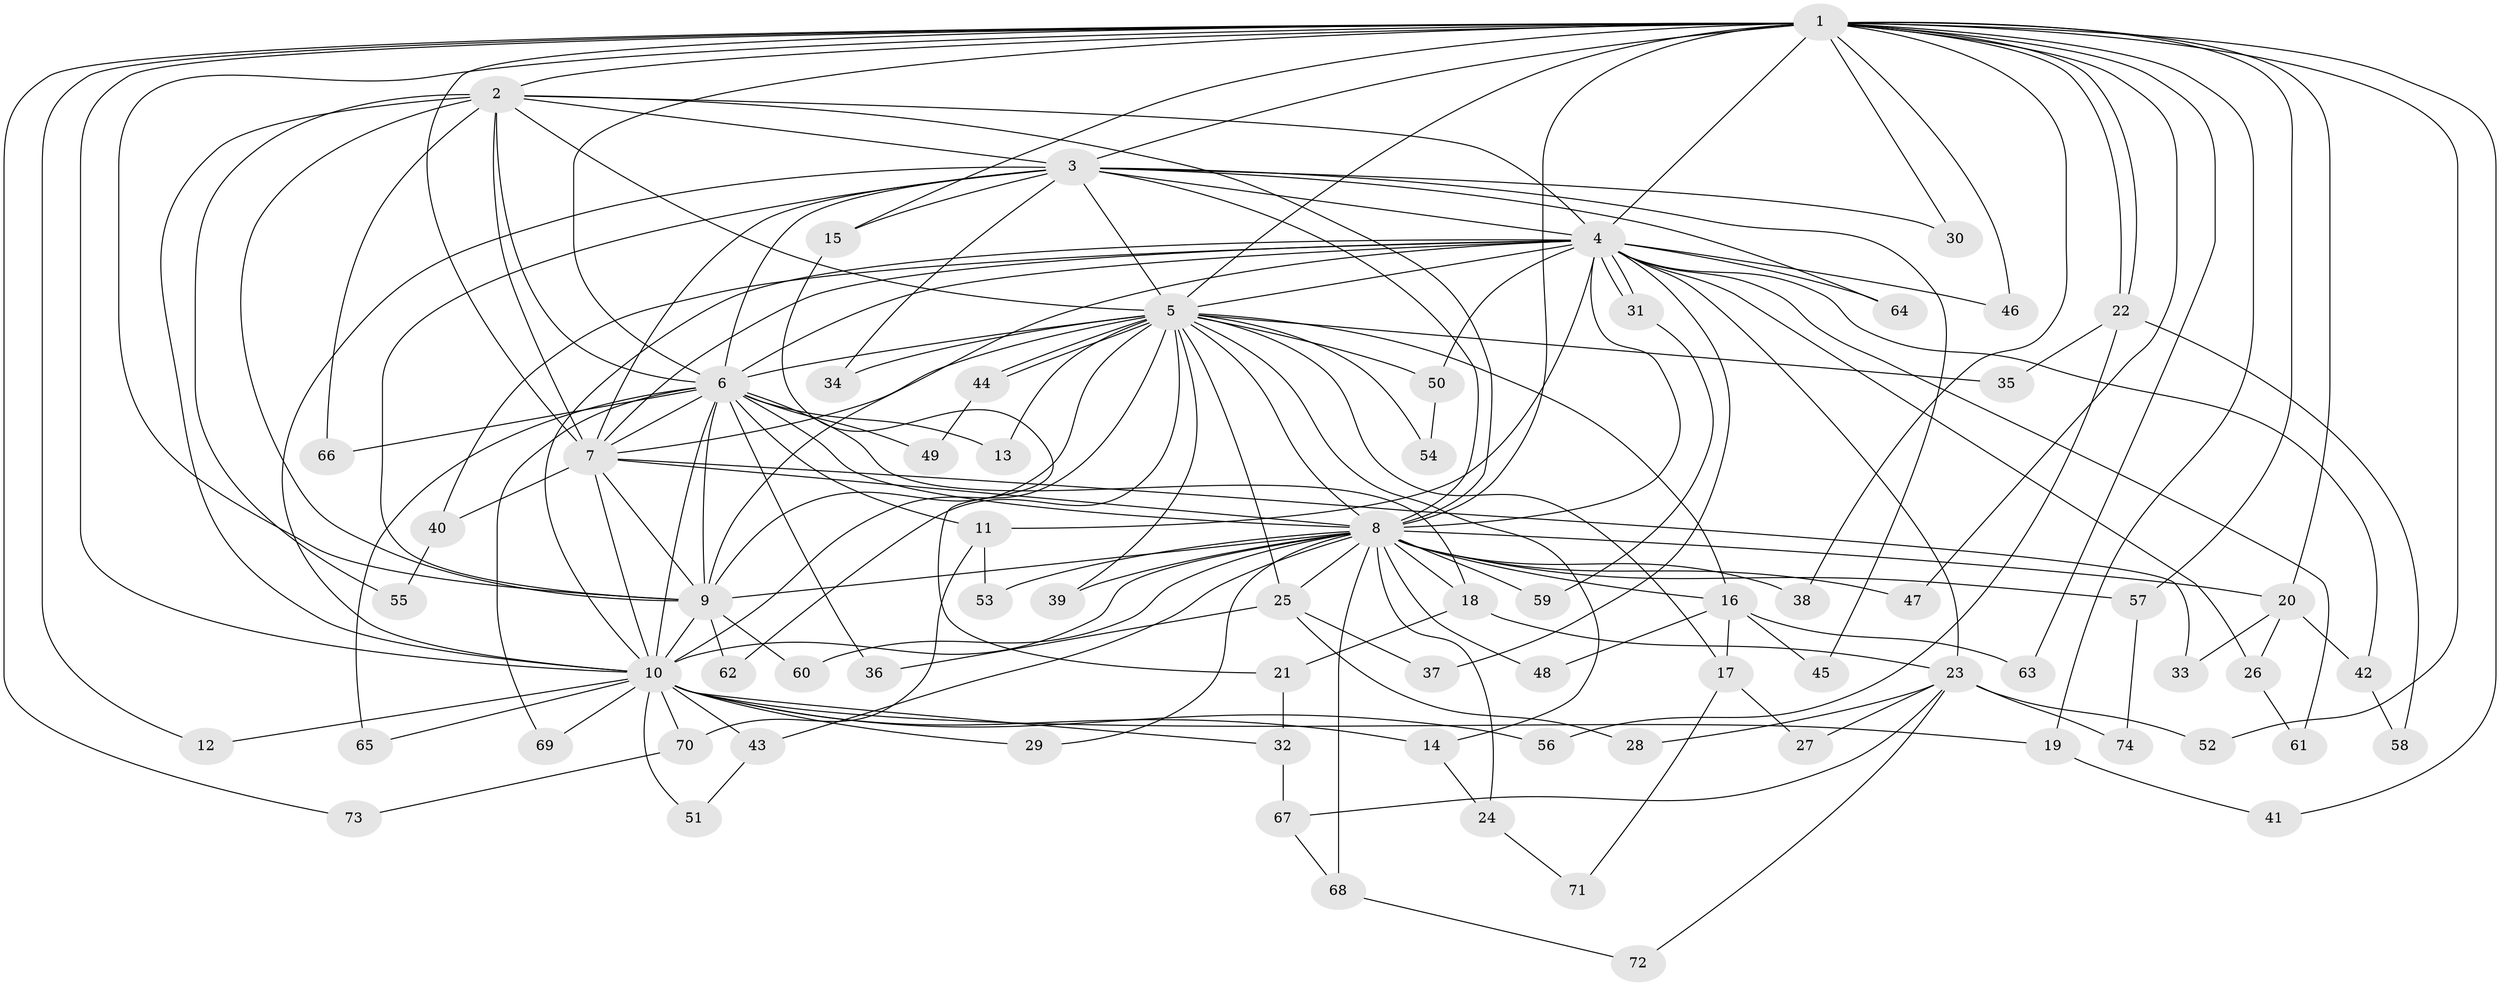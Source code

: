// Generated by graph-tools (version 1.1) at 2025/49/03/09/25 03:49:34]
// undirected, 74 vertices, 173 edges
graph export_dot {
graph [start="1"]
  node [color=gray90,style=filled];
  1;
  2;
  3;
  4;
  5;
  6;
  7;
  8;
  9;
  10;
  11;
  12;
  13;
  14;
  15;
  16;
  17;
  18;
  19;
  20;
  21;
  22;
  23;
  24;
  25;
  26;
  27;
  28;
  29;
  30;
  31;
  32;
  33;
  34;
  35;
  36;
  37;
  38;
  39;
  40;
  41;
  42;
  43;
  44;
  45;
  46;
  47;
  48;
  49;
  50;
  51;
  52;
  53;
  54;
  55;
  56;
  57;
  58;
  59;
  60;
  61;
  62;
  63;
  64;
  65;
  66;
  67;
  68;
  69;
  70;
  71;
  72;
  73;
  74;
  1 -- 2;
  1 -- 3;
  1 -- 4;
  1 -- 5;
  1 -- 6;
  1 -- 7;
  1 -- 8;
  1 -- 9;
  1 -- 10;
  1 -- 12;
  1 -- 15;
  1 -- 19;
  1 -- 20;
  1 -- 22;
  1 -- 22;
  1 -- 30;
  1 -- 38;
  1 -- 41;
  1 -- 46;
  1 -- 47;
  1 -- 52;
  1 -- 57;
  1 -- 63;
  1 -- 73;
  2 -- 3;
  2 -- 4;
  2 -- 5;
  2 -- 6;
  2 -- 7;
  2 -- 8;
  2 -- 9;
  2 -- 10;
  2 -- 55;
  2 -- 66;
  3 -- 4;
  3 -- 5;
  3 -- 6;
  3 -- 7;
  3 -- 8;
  3 -- 9;
  3 -- 10;
  3 -- 15;
  3 -- 30;
  3 -- 34;
  3 -- 45;
  3 -- 64;
  4 -- 5;
  4 -- 6;
  4 -- 7;
  4 -- 8;
  4 -- 9;
  4 -- 10;
  4 -- 11;
  4 -- 23;
  4 -- 26;
  4 -- 31;
  4 -- 31;
  4 -- 37;
  4 -- 40;
  4 -- 42;
  4 -- 46;
  4 -- 50;
  4 -- 61;
  4 -- 64;
  5 -- 6;
  5 -- 7;
  5 -- 8;
  5 -- 9;
  5 -- 10;
  5 -- 13;
  5 -- 14;
  5 -- 16;
  5 -- 17;
  5 -- 25;
  5 -- 34;
  5 -- 35;
  5 -- 39;
  5 -- 44;
  5 -- 44;
  5 -- 50;
  5 -- 54;
  5 -- 62;
  6 -- 7;
  6 -- 8;
  6 -- 9;
  6 -- 10;
  6 -- 11;
  6 -- 13;
  6 -- 18;
  6 -- 36;
  6 -- 49;
  6 -- 65;
  6 -- 66;
  6 -- 69;
  7 -- 8;
  7 -- 9;
  7 -- 10;
  7 -- 33;
  7 -- 40;
  8 -- 9;
  8 -- 10;
  8 -- 16;
  8 -- 18;
  8 -- 20;
  8 -- 24;
  8 -- 25;
  8 -- 29;
  8 -- 38;
  8 -- 39;
  8 -- 43;
  8 -- 47;
  8 -- 48;
  8 -- 53;
  8 -- 57;
  8 -- 59;
  8 -- 60;
  8 -- 68;
  9 -- 10;
  9 -- 60;
  9 -- 62;
  10 -- 12;
  10 -- 14;
  10 -- 19;
  10 -- 29;
  10 -- 32;
  10 -- 43;
  10 -- 51;
  10 -- 56;
  10 -- 65;
  10 -- 69;
  10 -- 70;
  11 -- 53;
  11 -- 70;
  14 -- 24;
  15 -- 21;
  16 -- 17;
  16 -- 45;
  16 -- 48;
  16 -- 63;
  17 -- 27;
  17 -- 71;
  18 -- 21;
  18 -- 23;
  19 -- 41;
  20 -- 26;
  20 -- 33;
  20 -- 42;
  21 -- 32;
  22 -- 35;
  22 -- 56;
  22 -- 58;
  23 -- 27;
  23 -- 28;
  23 -- 52;
  23 -- 67;
  23 -- 72;
  23 -- 74;
  24 -- 71;
  25 -- 28;
  25 -- 36;
  25 -- 37;
  26 -- 61;
  31 -- 59;
  32 -- 67;
  40 -- 55;
  42 -- 58;
  43 -- 51;
  44 -- 49;
  50 -- 54;
  57 -- 74;
  67 -- 68;
  68 -- 72;
  70 -- 73;
}
